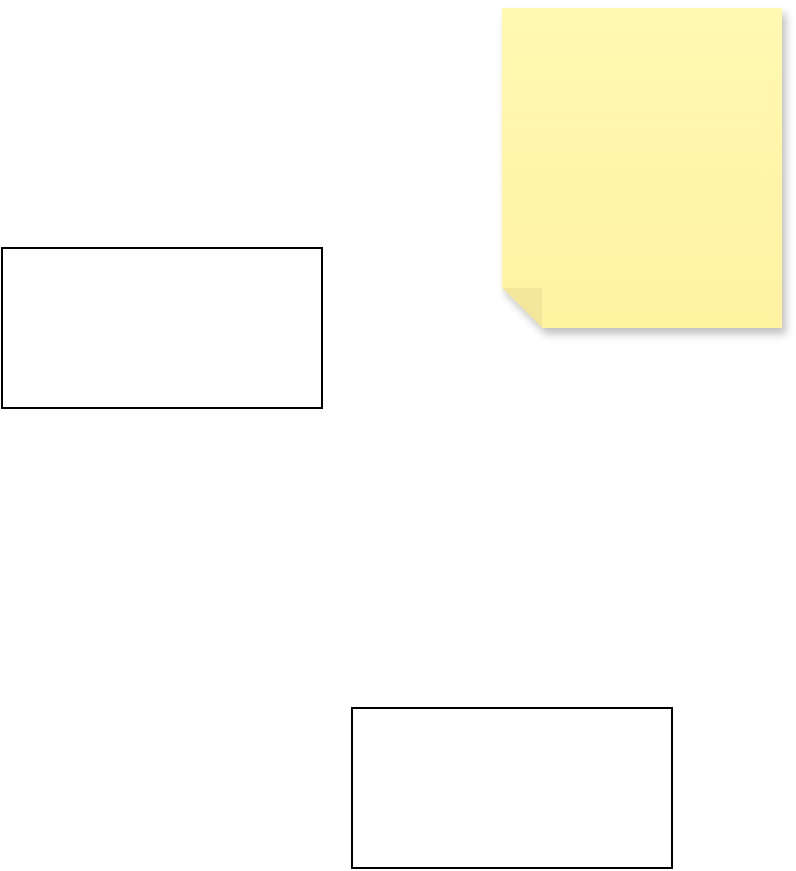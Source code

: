 <mxfile version="22.1.17" type="github">
  <diagram name="Page-1" id="xP9FxREd_PtYQBFz6iIT">
    <mxGraphModel dx="1286" dy="764" grid="1" gridSize="10" guides="1" tooltips="1" connect="1" arrows="1" fold="1" page="1" pageScale="1" pageWidth="850" pageHeight="1100" math="0" shadow="0">
      <root>
        <mxCell id="0" />
        <mxCell id="1" parent="0" />
        <mxCell id="CkaWsBwE0hyuTu-2-UZg-1" value="" style="rounded=0;whiteSpace=wrap;html=1;" vertex="1" parent="1">
          <mxGeometry x="90" y="260" width="160" height="80" as="geometry" />
        </mxCell>
        <mxCell id="CkaWsBwE0hyuTu-2-UZg-2" value="" style="rounded=0;whiteSpace=wrap;html=1;" vertex="1" parent="1">
          <mxGeometry x="265" y="490" width="160" height="80" as="geometry" />
        </mxCell>
        <mxCell id="CkaWsBwE0hyuTu-2-UZg-3" value="" style="shape=note;whiteSpace=wrap;html=1;backgroundOutline=1;fontColor=#000000;darkOpacity=0.05;fillColor=#FFF9B2;strokeColor=none;fillStyle=solid;direction=west;gradientDirection=north;gradientColor=#FFF2A1;shadow=1;size=20;pointerEvents=1;" vertex="1" parent="1">
          <mxGeometry x="340" y="140" width="140" height="160" as="geometry" />
        </mxCell>
      </root>
    </mxGraphModel>
  </diagram>
</mxfile>
